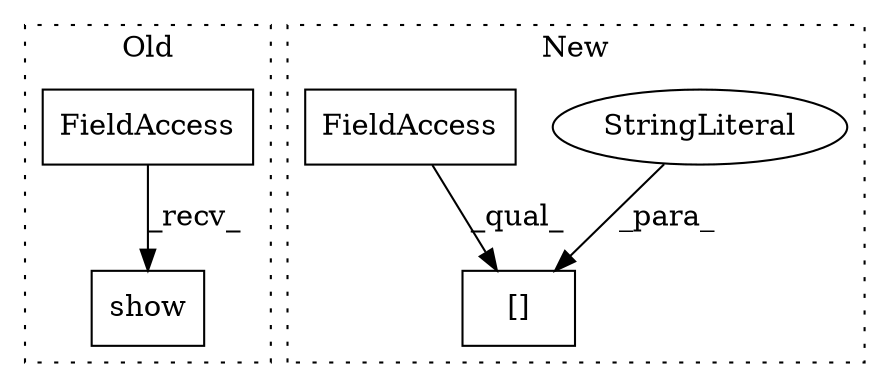 digraph G {
subgraph cluster0 {
1 [label="show" a="32" s="1726" l="6" shape="box"];
3 [label="FieldAccess" a="22" s="1708" l="10" shape="box"];
label = "Old";
style="dotted";
}
subgraph cluster1 {
2 [label="[]" a="2" s="1630,1656" l="13,1" shape="box"];
4 [label="StringLiteral" a="45" s="1643" l="13" shape="ellipse"];
5 [label="FieldAccess" a="22" s="1630" l="12" shape="box"];
label = "New";
style="dotted";
}
3 -> 1 [label="_recv_"];
4 -> 2 [label="_para_"];
5 -> 2 [label="_qual_"];
}